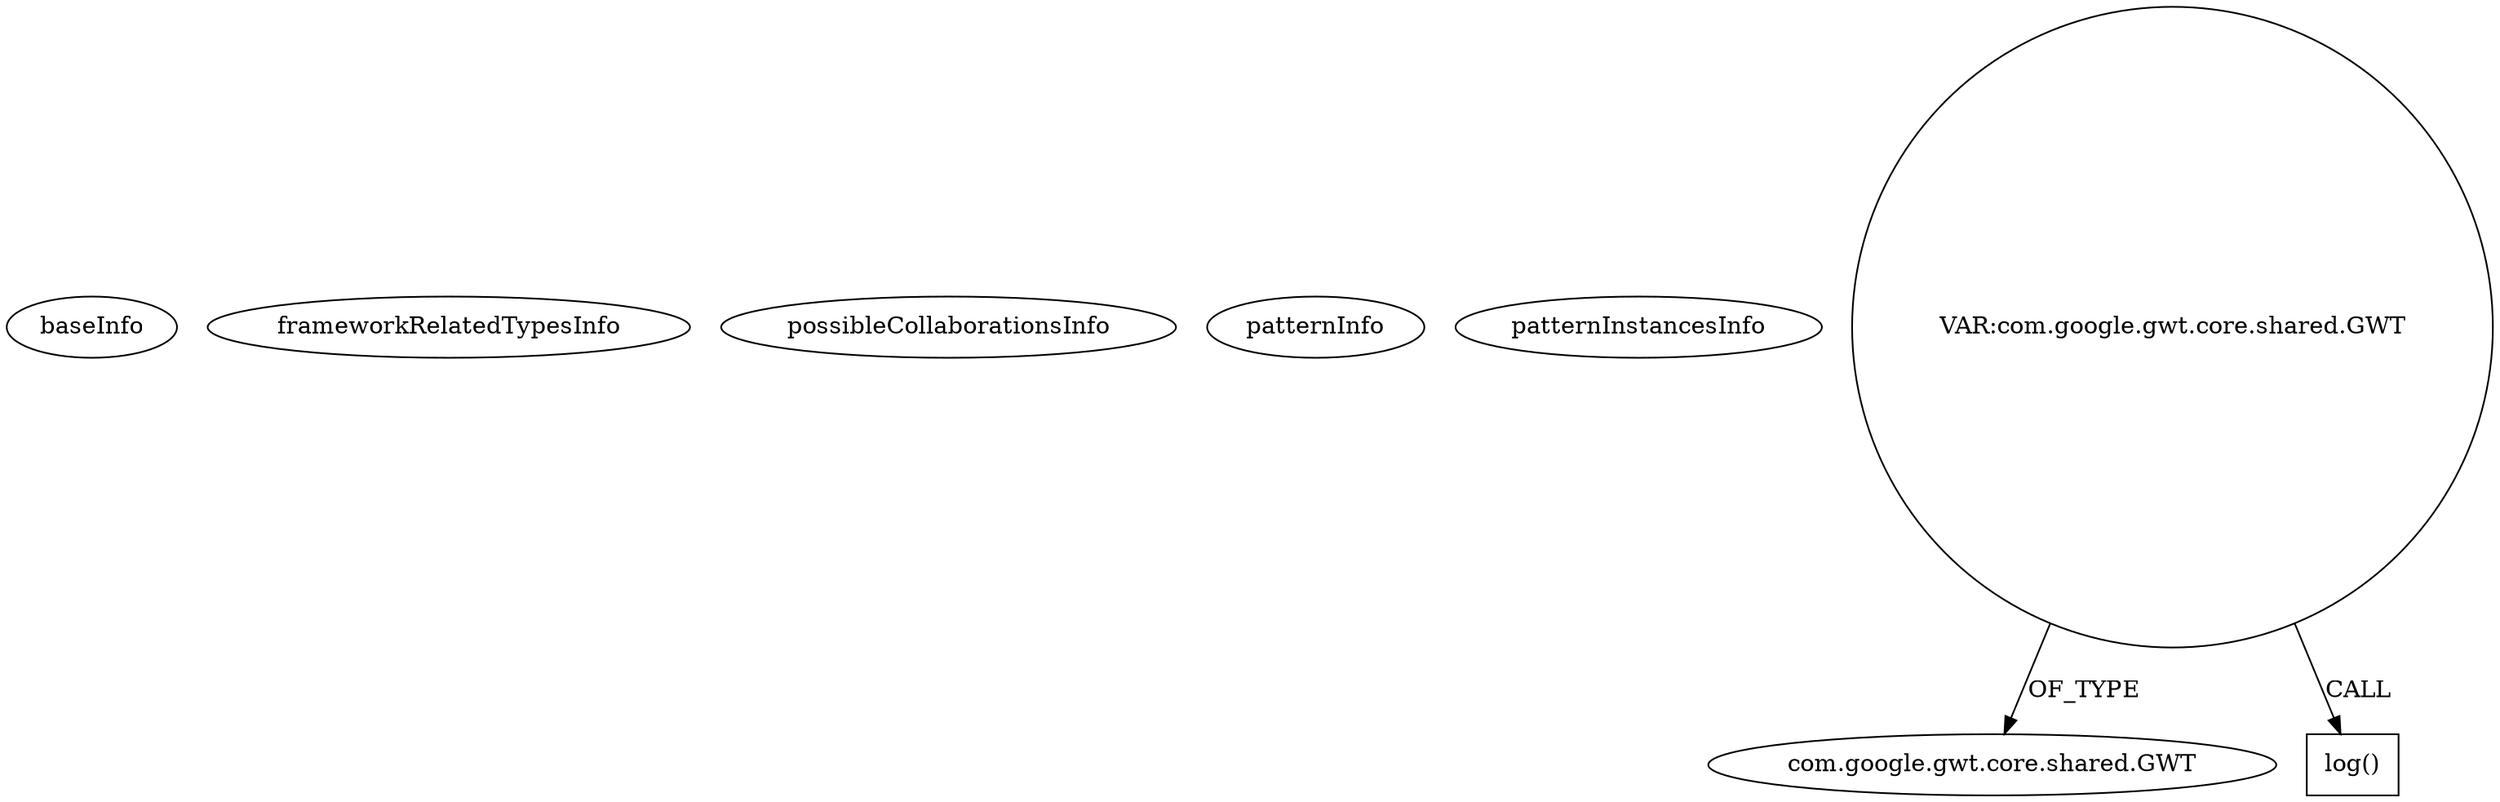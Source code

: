 digraph {
baseInfo[graphId=1315,category="pattern",isAnonymous=false,possibleRelation=false]
frameworkRelatedTypesInfo[]
possibleCollaborationsInfo[]
patternInfo[frequency=5.0,patternRootClient=null]
patternInstancesInfo[0="rjdkolb-jozijug_phonegapdemo~/rjdkolb-jozijug_phonegapdemo/jozijug_phonegapdemo-master/src/main/java/org/openrap/jozijug/mgwtphonegap/client/activities/testphonegap/TestPhoneGapActivity.java~TestPhoneGapActivity~4406",1="pandurangpatil-gwt-youtube~/pandurangpatil-gwt-youtube/gwt-youtube-master/gwt-youtube-test/src/main/java/open/pandurang/gwt/youtube/test/client/YouTube.java~YouTube~4273",2="lambourg-WebGallery~/lambourg-WebGallery/WebGallery-master/client/src/com/lambourg/webgallery/client/pictureview/SidePanel.java~void SidePanel(int)~3578",3="rjdkolb-jozijug_phonegapdemo~/rjdkolb-jozijug_phonegapdemo/jozijug_phonegapdemo-master/src/main/java/org/openrap/jozijug/mgwtphonegap/client/activities/testphonegap/TestPhoneGapActivity.java~void start(com.google.gwt.user.client.ui.AcceptsOneWidget,com.google.web.bindery.event.shared.EventBus)~4407",4="pandurangpatil-gwt-youtube~/pandurangpatil-gwt-youtube/gwt-youtube-master/gwt-youtube-test/src/main/java/open/pandurang/gwt/youtube/test/client/YouTube.java~void onApiReady(ApiReadyEvent)~4274"]
5[label="com.google.gwt.core.shared.GWT",vertexType="FRAMEWORK_CLASS_TYPE",isFrameworkType=false]
3[label="VAR:com.google.gwt.core.shared.GWT",vertexType="VARIABLE_EXPRESION",isFrameworkType=false,shape=circle]
9[label="log()",vertexType="INSIDE_CALL",isFrameworkType=false,shape=box]
3->5[label="OF_TYPE"]
3->9[label="CALL"]
}
